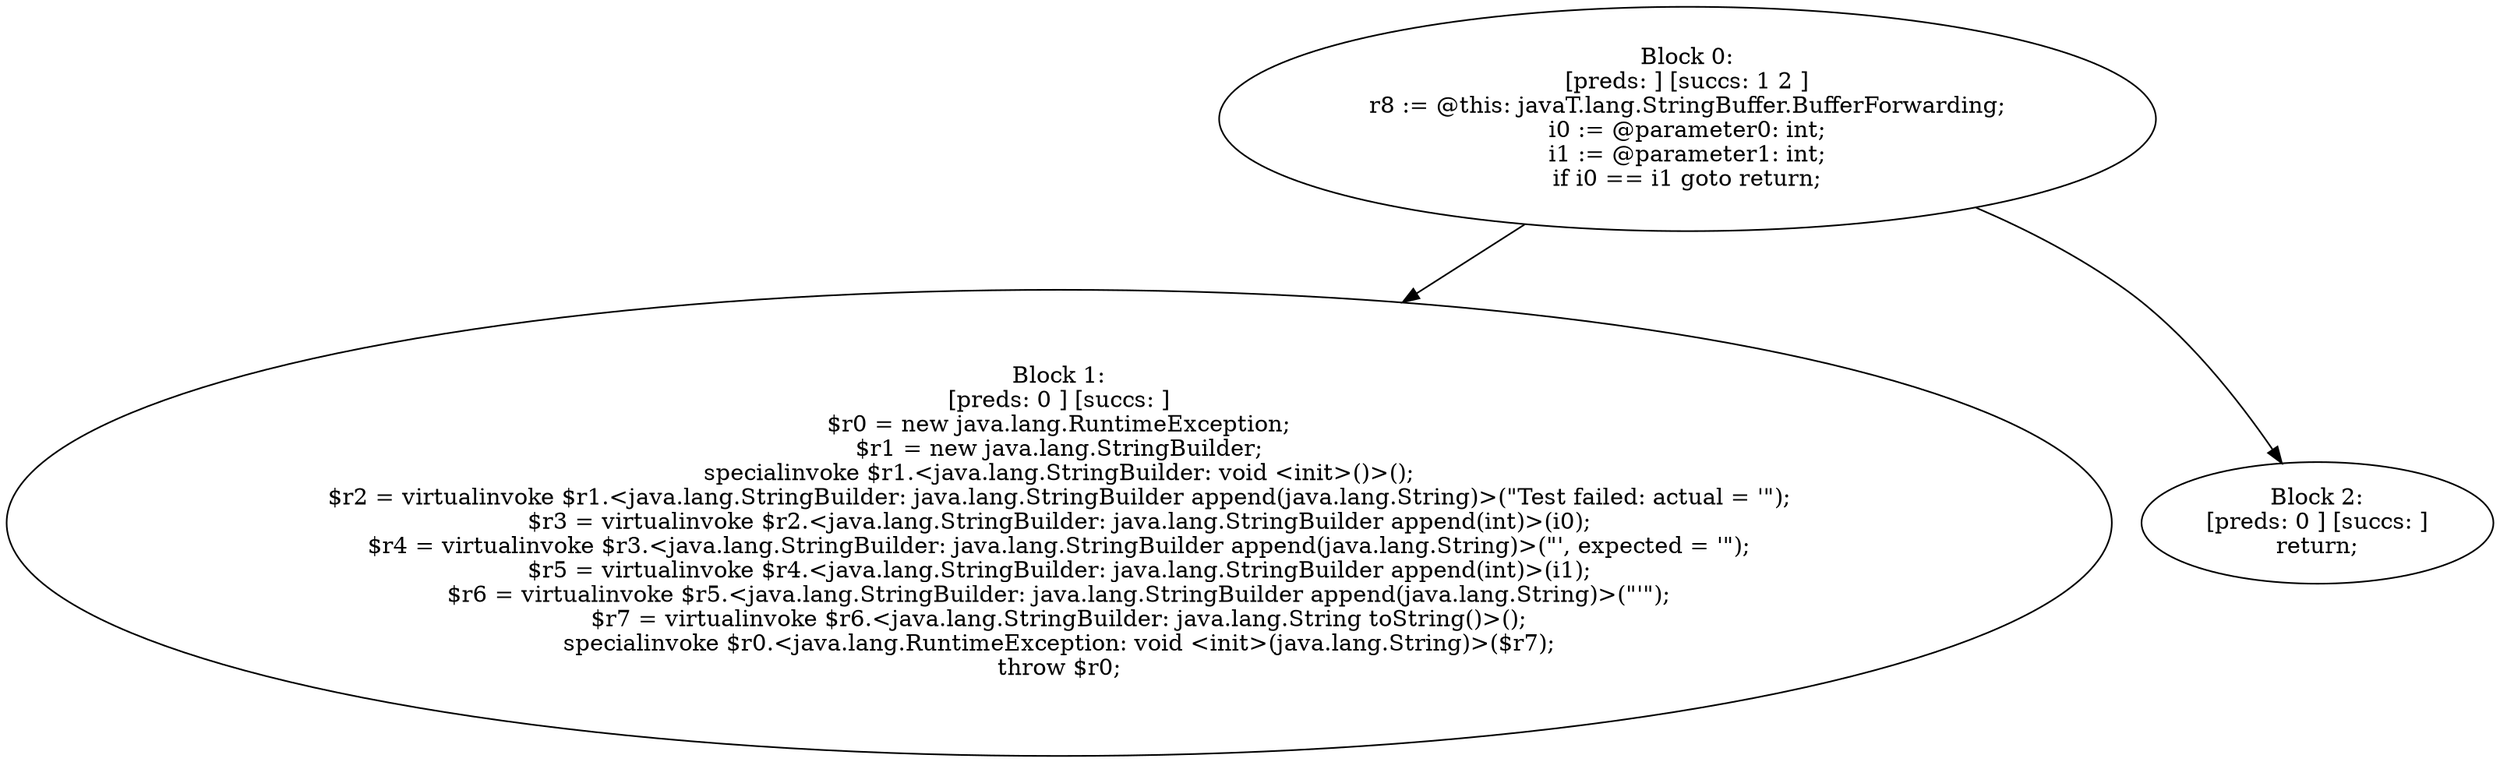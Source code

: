 digraph "unitGraph" {
    "Block 0:
[preds: ] [succs: 1 2 ]
r8 := @this: javaT.lang.StringBuffer.BufferForwarding;
i0 := @parameter0: int;
i1 := @parameter1: int;
if i0 == i1 goto return;
"
    "Block 1:
[preds: 0 ] [succs: ]
$r0 = new java.lang.RuntimeException;
$r1 = new java.lang.StringBuilder;
specialinvoke $r1.<java.lang.StringBuilder: void <init>()>();
$r2 = virtualinvoke $r1.<java.lang.StringBuilder: java.lang.StringBuilder append(java.lang.String)>(\"Test failed: actual = \'\");
$r3 = virtualinvoke $r2.<java.lang.StringBuilder: java.lang.StringBuilder append(int)>(i0);
$r4 = virtualinvoke $r3.<java.lang.StringBuilder: java.lang.StringBuilder append(java.lang.String)>(\"\', expected = \'\");
$r5 = virtualinvoke $r4.<java.lang.StringBuilder: java.lang.StringBuilder append(int)>(i1);
$r6 = virtualinvoke $r5.<java.lang.StringBuilder: java.lang.StringBuilder append(java.lang.String)>(\"\'\");
$r7 = virtualinvoke $r6.<java.lang.StringBuilder: java.lang.String toString()>();
specialinvoke $r0.<java.lang.RuntimeException: void <init>(java.lang.String)>($r7);
throw $r0;
"
    "Block 2:
[preds: 0 ] [succs: ]
return;
"
    "Block 0:
[preds: ] [succs: 1 2 ]
r8 := @this: javaT.lang.StringBuffer.BufferForwarding;
i0 := @parameter0: int;
i1 := @parameter1: int;
if i0 == i1 goto return;
"->"Block 1:
[preds: 0 ] [succs: ]
$r0 = new java.lang.RuntimeException;
$r1 = new java.lang.StringBuilder;
specialinvoke $r1.<java.lang.StringBuilder: void <init>()>();
$r2 = virtualinvoke $r1.<java.lang.StringBuilder: java.lang.StringBuilder append(java.lang.String)>(\"Test failed: actual = \'\");
$r3 = virtualinvoke $r2.<java.lang.StringBuilder: java.lang.StringBuilder append(int)>(i0);
$r4 = virtualinvoke $r3.<java.lang.StringBuilder: java.lang.StringBuilder append(java.lang.String)>(\"\', expected = \'\");
$r5 = virtualinvoke $r4.<java.lang.StringBuilder: java.lang.StringBuilder append(int)>(i1);
$r6 = virtualinvoke $r5.<java.lang.StringBuilder: java.lang.StringBuilder append(java.lang.String)>(\"\'\");
$r7 = virtualinvoke $r6.<java.lang.StringBuilder: java.lang.String toString()>();
specialinvoke $r0.<java.lang.RuntimeException: void <init>(java.lang.String)>($r7);
throw $r0;
";
    "Block 0:
[preds: ] [succs: 1 2 ]
r8 := @this: javaT.lang.StringBuffer.BufferForwarding;
i0 := @parameter0: int;
i1 := @parameter1: int;
if i0 == i1 goto return;
"->"Block 2:
[preds: 0 ] [succs: ]
return;
";
}
